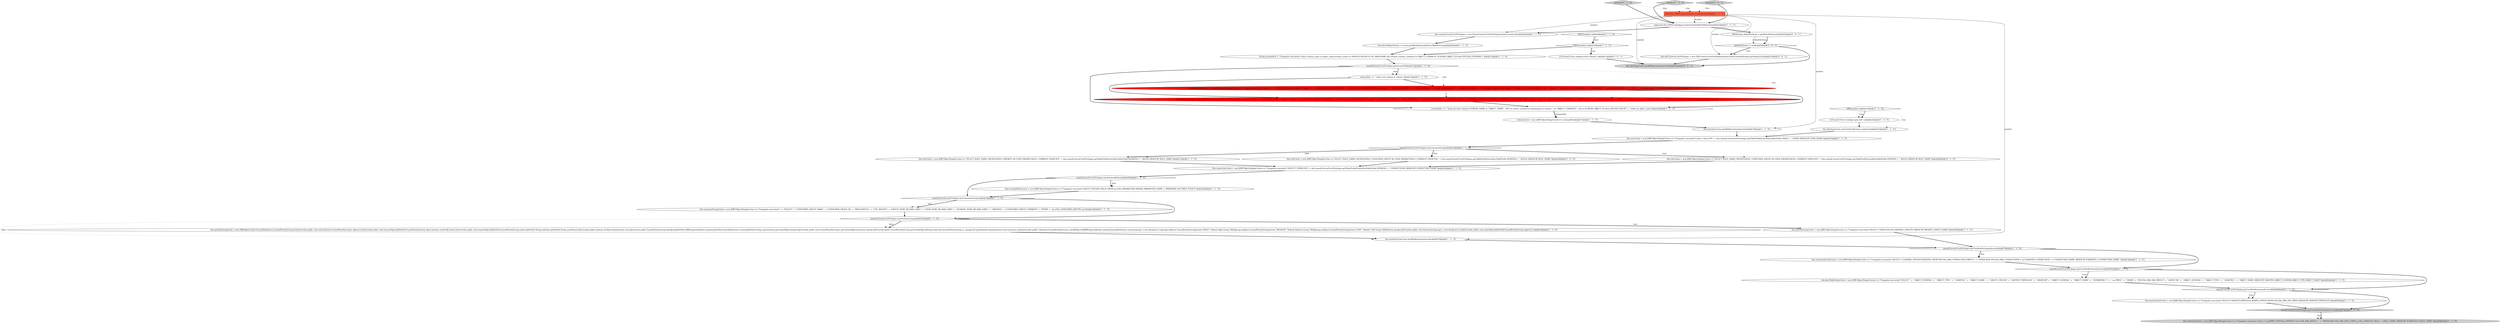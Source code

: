 digraph {
22 [style = filled, label = "@NotNull DBRProgressMonitor monitor@@@2@@@['1', '1', '1']", fillcolor = tomato, shape = box image = "AAA0AAABBB1BBB"];
10 [style = filled, label = "this.systemGrantCache = new JDBCObjectSimpleCache<>(,\"/*snapshot execution*/ SELECT GRANTEE,PRIVILEGE,ADMIN_OPTION FROM SYS.EXA_DBA_SYS_PRIVS ORDER BY GRANTEE,PRIVILEGE\")@@@85@@@['1', '1', '0']", fillcolor = white, shape = ellipse image = "AAA0AAABBB1BBB"];
46 [style = filled, label = "LOG.warn(\"Error reading active schema\",e)@@@11@@@['0', '0', '1']", fillcolor = white, shape = ellipse image = "AAA0AAABBB3BBB"];
31 [style = filled, label = "this.priorityGroupCache = new DBSObjectCache<ExasolDataSource,ExasolPriorityGroup>(){@Override public void setCache(List<ExasolPriorityGroup> objects){}@Override public void removeObject(@NotNull ExasolPriorityGroup object,boolean resetFullCache){}@Override public void renameObject(@NotNull ExasolPriorityGroup object,@NotNull String oldName,@NotNull String newName){}@Override public boolean isFullyCached(){return true}@Override public ExasolPriorityGroup getObject(@NotNull DBRProgressMonitor monitor,@NotNull ExasolDataSource owner,@NotNull String name){return getCachedObject(name)}@Override public List<ExasolPriorityGroup> getCachedObjects(){return groups}@Override public ExasolPriorityGroup getCachedObject(String name){for (ExasolPriorityGroup p : groups){if (p.getName().equals(name)) return p}return null}@Override public Collection<ExasolPriorityGroup> getAllObjects(DBRProgressMonitor monitor,ExasolDataSource owner){groups = new ArrayList<>()groups.add(new ExasolPriorityGroup(owner,\"HIGH\",\"Default High Group\",900))groups.add(new ExasolPriorityGroup(owner,\"MEDIUM\",\"Default Medium Group\",900))groups.add(new ExasolPriorityGroup(owner,\"LOW\",\"Default LOW Group\",900))return groups}@Override public void clearCache(){groups = new ArrayList<>()}@Override public void cacheObject(@NotNull ExasolPriorityGroup object){}}@@@39@@@['1', '1', '0']", fillcolor = white, shape = ellipse image = "AAA0AAABBB1BBB"];
6 [style = filled, label = "this.baseTableGrantCache = new JDBCObjectSimpleCache<>(,\"/*snapshot execution*/ SELECT \" + \" OBJECT_SCHEMA,\" + \" OBJECT_TYPE,\" + \" GRANTEE,\" + \" OBJECT_NAME,\" + \" GROUP_CONCAT(\" + \" DISTINCT PRIVILEGE\" + \" ORDER BY\" + \" OBJECT_SCHEMA,\" + \" OBJECT_NAME\" + \" SEPARATOR '|'\" + \" ) as PRIVS \" + \" FROM\" + \" SYS.EXA_DBA_OBJ_PRIVS P\" + \" GROUP BY\" + \" OBJECT_SCHEMA,\" + \" OBJECT_TYPE,\" + \" GRANTEE,\" + \" OBJECT_NAME ORDER BY GRANTEE,OBJECT_SCHEMA,OBJECT_TYPE,OBJECT_NAME\")@@@82@@@['1', '1', '0']", fillcolor = white, shape = ellipse image = "AAA0AAABBB1BBB"];
28 [style = filled, label = "this.connectionCache = new JDBCObjectSimpleCache<>(,\"/*snapshot execution*/ SELECT * FROM SYS.\" + this.exasolCurrentUserPrivileges.getTablePrefix(ExasolSysTablePrefix.SESSION) + \"_CONNECTIONS ORDER BY CONNECTION_NAME\")@@@28@@@['1', '1', '0']", fillcolor = white, shape = ellipse image = "AAA0AAABBB1BBB"];
26 [style = filled, label = "this.exasolCurrentUserPrivileges = new ExasolCurrentUserPrivileges(monitor,session,this)@@@5@@@['1', '1', '0']", fillcolor = white, shape = ellipse image = "AAA0AAABBB1BBB"];
0 [style = filled, label = "SQLException e@@@8@@@['1', '1', '0']", fillcolor = white, shape = diamond image = "AAA0AAABBB1BBB"];
21 [style = filled, label = "virtualSchemaCache = new JDBCObjectSimpleCache<>(,\"/*snapshot execution*/ select\" + \" s.SCHEMA_NAME as OBJECT_NAME,\" + \" s.SCHEMA_OWNER AS OWNER,\" + \"CAST(NULL AS TIMESTAMP) AS created, \" + \" ADAPTER_SCRIPT,\" + \" LAST_REFRESH,\" + \" LAST_REFRESH_BY,\" + \" ADAPTER_NOTES,\" + \" SCHEMA_COMMENT AS OBJECT_COMMENT, s.SCHEMA_OBJECT_ID\" + \" from\" + \" EXA_VIRTUAL_SCHEMAS s\" + \" INNER JOIN\" + \" sys.EXA_SCHEMAS o\" + \" ON\" + \" o.schema_name = s.SCHEMA_NAME\")@@@14@@@['1', '0', '0']", fillcolor = red, shape = ellipse image = "AAA1AAABBB1BBB"];
16 [style = filled, label = "this.priorityGroupCache.getAllObjects(monitor,this)@@@76@@@['1', '1', '0']", fillcolor = white, shape = ellipse image = "AAA0AAABBB1BBB"];
20 [style = filled, label = "this.securityPolicyCache = new JDBCObjectSimpleCache<>(,\"/*snapshot execution*/ SELECT SYSTEM_VALUE FROM sys.EXA_PARAMETERS WHERE PARAMETER_NAME = 'PASSWORD_SECURITY_POLICY'\")@@@30@@@['1', '1', '0']", fillcolor = white, shape = ellipse image = "AAA0AAABBB1BBB"];
5 [style = filled, label = "exasolCurrentUserPrivileges.hasPriorityGroups()@@@35@@@['1', '1', '0']", fillcolor = white, shape = diamond image = "AAA0AAABBB1BBB"];
8 [style = filled, label = "schemaSQL += \" union all select distinct SCHEMA_NAME as \"OBJECT_NAME\", 'SYS' as owner, cast(null as timestamp) as created, '' as \"OBJECT_COMMENT\", null as SCHEMA_OBJECT_ID from SYS.EXA_SYSCAT \" + \"order by object_name\"@@@16@@@['1', '1', '0']", fillcolor = white, shape = ellipse image = "AAA0AAABBB1BBB"];
33 [style = filled, label = "exasolCurrentUserPrivileges.getUserHasDictionaryAccess()@@@78@@@['1', '1', '0']", fillcolor = white, shape = diamond image = "AAA0AAABBB1BBB"];
34 [style = filled, label = "this.driverMajorVersion = session.getMetaData().getDriverMajorVersion()@@@6@@@['1', '1', '0']", fillcolor = white, shape = ellipse image = "AAA0AAABBB1BBB"];
41 [style = filled, label = "DB2Schema defaultSchema = getDefaultSchema()@@@5@@@['0', '0', '1']", fillcolor = white, shape = ellipse image = "AAA0AAABBB3BBB"];
32 [style = filled, label = "this.userCache = new JDBCObjectSimpleCache<>(,\"/*snapshot execution*/ select * from SYS.\" + this.exasolCurrentUserPrivileges.getTablePrefix(ExasolSysTablePrefix.USER) + \"_USERS ORDER BY USER_NAME\")@@@25@@@['1', '1', '0']", fillcolor = white, shape = ellipse image = "AAA0AAABBB1BBB"];
11 [style = filled, label = "String schemaSQL = \"/*snapshot execution*/ select schema_name as object_name,schema_owner as OWNER,CAST(NULL AS TIMESTAMP) AS created, schema_comment as OBJECT_COMMENT, SCHEMA_OBJECT_ID from SYS.EXA_SCHEMAS s \"@@@11@@@['1', '1', '0']", fillcolor = white, shape = ellipse image = "AAA0AAABBB1BBB"];
4 [style = filled, label = "LOG.warn(\"Error reading types info\",e)@@@22@@@['1', '1', '0']", fillcolor = white, shape = ellipse image = "AAA0AAABBB1BBB"];
30 [style = filled, label = "this.roleGrantCache = new JDBCObjectSimpleCache<>(,\"/*snapshot execution*/ select r.*,p.ADMIN_OPTION,p.GRANTEE from EXA_DBA_ROLES r \" + \"INNER JOIN EXA_DBA_ROLE_PRIVS p ON p.GRANTED_ROLE = r.ROLE_NAME ORDER BY P.GRANTEE,R.ROLE_NAME\")@@@88@@@['1', '1', '0']", fillcolor = lightgray, shape = ellipse image = "AAA0AAABBB1BBB"];
13 [style = filled, label = "this.dataTypeCache.setCache(Collections.emptyList())@@@23@@@['1', '1', '0']", fillcolor = white, shape = ellipse image = "AAA0AAABBB1BBB"];
37 [style = filled, label = "schemaSQL += \" where not schema_is_virtual \"@@@13@@@['1', '1', '0']", fillcolor = white, shape = ellipse image = "AAA0AAABBB1BBB"];
45 [style = filled, label = "this.dataTypeCache.getAllObjects(monitor,this)@@@14@@@['0', '0', '1']", fillcolor = lightgray, shape = ellipse image = "AAA0AAABBB3BBB"];
27 [style = filled, label = "super.edu.fdu.CPPDG.tinypdg.pe.ExpressionInfo@91444monitor@@@3@@@['1', '1', '1']", fillcolor = white, shape = ellipse image = "AAA0AAABBB1BBB"];
23 [style = filled, label = "exasolCurrentUserPrivileges.hasPasswordPolicy()@@@29@@@['1', '1', '0']", fillcolor = white, shape = diamond image = "AAA0AAABBB1BBB"];
19 [style = filled, label = "exasolCurrentUserPrivileges.getUserHasDictionaryAccess()@@@87@@@['1', '1', '0']", fillcolor = lightgray, shape = diamond image = "AAA0AAABBB1BBB"];
25 [style = filled, label = "exasolCurrentUserPrivileges.hasConsumerGroups()@@@32@@@['1', '1', '0']", fillcolor = white, shape = diamond image = "AAA0AAABBB1BBB"];
39 [style = filled, label = "virtualSchemaCache = new JDBCObjectSimpleCache<>(,\"/*snapshot execution*/ select\" + \" s.SCHEMA_NAME as OBJECT_NAME,\" + \" s.SCHEMA_OWNER AS OWNER,\" + \"CAST(NULL AS TIMESTAMP) AS created, \" + \" ADAPTER_SCRIPT,\" + \" LAST_REFRESH,\" + \" LAST_REFRESH_BY,\" + \" ADAPTER_NOTES,\" + \" SCHEMA_COMMENT AS OBJECT_COMMENT, s.SCHEMA_OBJECT_ID\" + \" from\" + \" EXA_VIRTUAL_SCHEMAS s\" + \" INNER JOIN\" + \" sys.EXA_SCHEMAS o\" + \" ON\" + \" o.schema_name = s.SCHEMA_NAME\" + \" ORDER BY S.SCHEMA_NAME\")@@@14@@@['0', '1', '0']", fillcolor = red, shape = ellipse image = "AAA1AAABBB2BBB"];
1 [style = filled, label = "this.roleCache = new JDBCObjectSimpleCache<>(,\"SELECT ROLE_NAME,CREATED,ROLE_CONSUMER_GROUP AS USER_PRIORITY,ROLE_COMMENT FROM SYS.\" + this.exasolCurrentUserPrivileges.getTablePrefix(ExasolSysTablePrefix.SESSION) + \"_ROLES ORDER BY ROLE_NAME\")@@@26@@@['1', '0', '0']", fillcolor = white, shape = ellipse image = "AAA0AAABBB1BBB"];
15 [style = filled, label = "this.priorityGroupCache = new JDBCObjectSimpleCache<>(,\"/*snapshot execution*/ SELECT * FROM SYS.EXA_PRIORITY_GROUPS ORDER BY PRIORITY_GROUP_NAME\")@@@36@@@['1', '1', '0']", fillcolor = white, shape = ellipse image = "AAA0AAABBB1BBB"];
17 [style = filled, label = "SQLException e@@@10@@@['1', '1', '1']", fillcolor = white, shape = diamond image = "AAA0AAABBB1BBB"];
14 [style = filled, label = "exasolCurrentUserPrivileges.hasConsumerGroups()@@@26@@@['1', '1', '0']", fillcolor = white, shape = diamond image = "AAA0AAABBB1BBB"];
36 [style = filled, label = "schemaCache = new JDBCObjectSimpleCache<>(,schemaSQL)@@@17@@@['1', '1', '0']", fillcolor = white, shape = ellipse image = "AAA0AAABBB1BBB"];
2 [style = filled, label = "this.connectionGrantCache = new JDBCObjectSimpleCache<>(,\"/*snapshot execution*/ SELECT c.*,P.ADMIN_OPTION,P.GRANTEE FROM SYS.EXA_DBA_CONNECTION_PRIVS P \" + \"INNER JOIN SYS.EXA_DBA_CONNECTIONS C on P.GRANTED_CONNECTION = C.CONNECTION_NAME ORDER BY P.GRANTEE,C.CONNECTION_NAME \")@@@79@@@['1', '1', '0']", fillcolor = white, shape = ellipse image = "AAA0AAABBB1BBB"];
43 [style = filled, label = "defaultSchema != null@@@6@@@['0', '0', '1']", fillcolor = white, shape = diamond image = "AAA0AAABBB3BBB"];
42 [style = filled, label = "this.db2CurrentUserPrivileges = new DB2CurrentUserPrivileges(monitor,session,defaultSchema.getName(),this)@@@7@@@['0', '0', '1']", fillcolor = white, shape = ellipse image = "AAA0AAABBB3BBB"];
3 [style = filled, label = "this.consumerGroupCache = new JDBCObjectSimpleCache<>(,\"/*snapshot execution*/ \" + \"SELECT\" + \"CONSUMER_GROUP_NAME,\" + \"CONSUMER_GROUP_ID,\" + \"PRECEDENCE,\" + \"CPU_WEIGHT,\" + \"GROUP_TEMP_DB_RAM_LIMIT,\" + \"USER_TEMP_DB_RAM_LIMIT,\" + \"SESSION_TEMP_DB_RAM_LIMIT,\" + \"CREATED,\" + \"CONSUMER_GROUP_COMMENT\" + \"FROM\" + \"sys.EXA_CONSUMER_GROUPS ecg\")@@@33@@@['1', '1', '0']", fillcolor = white, shape = ellipse image = "AAA0AAABBB1BBB"];
9 [style = filled, label = "this.roleCache = new JDBCObjectSimpleCache<>(,\"SELECT ROLE_NAME,CREATED,ROLE_PRIORITY AS USER_PRIORITY,ROLE_COMMENT FROM SYS.\" + this.exasolCurrentUserPrivileges.getTablePrefix(ExasolSysTablePrefix.SESSION) + \"_ROLES ORDER BY ROLE_NAME\")@@@27@@@['1', '1', '0']", fillcolor = white, shape = ellipse image = "AAA0AAABBB1BBB"];
29 [style = filled, label = "exasolCurrentUserPrivileges.getUserHasDictionaryAccess()@@@81@@@['1', '1', '0']", fillcolor = white, shape = diamond image = "AAA0AAABBB1BBB"];
7 [style = filled, label = "this.dataTypeCache.getAllObjects(monitor,this)@@@19@@@['1', '1', '0']", fillcolor = white, shape = ellipse image = "AAA0AAABBB1BBB"];
35 [style = filled, label = "initialize['1', '0', '0']", fillcolor = lightgray, shape = diamond image = "AAA0AAABBB1BBB"];
38 [style = filled, label = "this.roleCache = new JDBCObjectSimpleCache<>(,\"SELECT ROLE_NAME,CREATED,ROLE_CONSUMER_GROUP AS USER_PRIORITY,ROLE_COMMENT FROM SYS.\" + this.exasolCurrentUserPrivileges.getTablePrefix(ExasolSysTablePrefix.SESSION) + \"_ROLES ORDER BY ROLE_NAME\")@@@26@@@['0', '1', '0']", fillcolor = white, shape = ellipse image = "AAA0AAABBB2BBB"];
18 [style = filled, label = "exasolCurrentUserPrivileges.getatLeastV6()@@@12@@@['1', '1', '0']", fillcolor = white, shape = diamond image = "AAA0AAABBB1BBB"];
40 [style = filled, label = "initialize['0', '1', '0']", fillcolor = lightgray, shape = diamond image = "AAA0AAABBB2BBB"];
12 [style = filled, label = "DBException e@@@21@@@['1', '1', '0']", fillcolor = white, shape = diamond image = "AAA0AAABBB1BBB"];
44 [style = filled, label = "initialize['0', '0', '1']", fillcolor = lightgray, shape = diamond image = "AAA0AAABBB3BBB"];
24 [style = filled, label = "exasolCurrentUserPrivileges.getUserHasDictionaryAccess()@@@84@@@['1', '1', '0']", fillcolor = white, shape = diamond image = "AAA0AAABBB1BBB"];
7->32 [style = bold, label=""];
42->45 [style = bold, label=""];
10->19 [style = bold, label=""];
26->34 [style = bold, label=""];
43->42 [style = bold, label=""];
21->8 [style = bold, label=""];
5->15 [style = bold, label=""];
18->37 [style = dotted, label="true"];
22->42 [style = solid, label="monitor"];
29->6 [style = bold, label=""];
1->28 [style = bold, label=""];
8->36 [style = bold, label=""];
3->5 [style = bold, label=""];
18->39 [style = dotted, label="true"];
5->16 [style = dotted, label="false"];
17->46 [style = dotted, label="true"];
33->2 [style = dotted, label="true"];
14->9 [style = bold, label=""];
35->22 [style = dotted, label="true"];
24->10 [style = bold, label=""];
23->25 [style = bold, label=""];
13->32 [style = bold, label=""];
24->19 [style = bold, label=""];
38->28 [style = bold, label=""];
0->17 [style = bold, label=""];
25->3 [style = bold, label=""];
39->8 [style = bold, label=""];
37->21 [style = bold, label=""];
14->38 [style = bold, label=""];
41->43 [style = solid, label="defaultSchema"];
20->25 [style = bold, label=""];
22->7 [style = solid, label="monitor"];
11->18 [style = bold, label=""];
22->16 [style = solid, label="monitor"];
43->45 [style = bold, label=""];
33->29 [style = bold, label=""];
40->22 [style = dotted, label="true"];
14->9 [style = dotted, label="false"];
16->33 [style = bold, label=""];
12->4 [style = dotted, label="true"];
14->1 [style = dotted, label="true"];
41->43 [style = bold, label=""];
15->33 [style = bold, label=""];
27->26 [style = bold, label=""];
18->37 [style = bold, label=""];
29->6 [style = dotted, label="true"];
17->46 [style = bold, label=""];
23->20 [style = bold, label=""];
22->27 [style = solid, label="monitor"];
4->13 [style = bold, label=""];
18->21 [style = dotted, label="true"];
22->45 [style = solid, label="monitor"];
32->14 [style = bold, label=""];
6->24 [style = bold, label=""];
19->30 [style = dotted, label="true"];
5->15 [style = dotted, label="true"];
21->39 [style = dashed, label="0"];
9->28 [style = bold, label=""];
23->20 [style = dotted, label="true"];
8->36 [style = solid, label="schemaSQL"];
12->13 [style = dotted, label="true"];
44->22 [style = dotted, label="true"];
28->23 [style = bold, label=""];
40->27 [style = bold, label=""];
22->26 [style = solid, label="monitor"];
25->5 [style = bold, label=""];
5->31 [style = dotted, label="false"];
18->8 [style = bold, label=""];
37->39 [style = bold, label=""];
33->2 [style = bold, label=""];
35->27 [style = bold, label=""];
31->16 [style = bold, label=""];
43->42 [style = dotted, label="true"];
17->11 [style = bold, label=""];
34->11 [style = bold, label=""];
14->1 [style = bold, label=""];
24->10 [style = dotted, label="true"];
14->38 [style = dotted, label="true"];
5->31 [style = bold, label=""];
12->4 [style = bold, label=""];
36->7 [style = bold, label=""];
27->41 [style = bold, label=""];
25->3 [style = dotted, label="true"];
46->45 [style = bold, label=""];
0->17 [style = dotted, label="true"];
44->27 [style = bold, label=""];
2->29 [style = bold, label=""];
29->24 [style = bold, label=""];
19->30 [style = bold, label=""];
}
